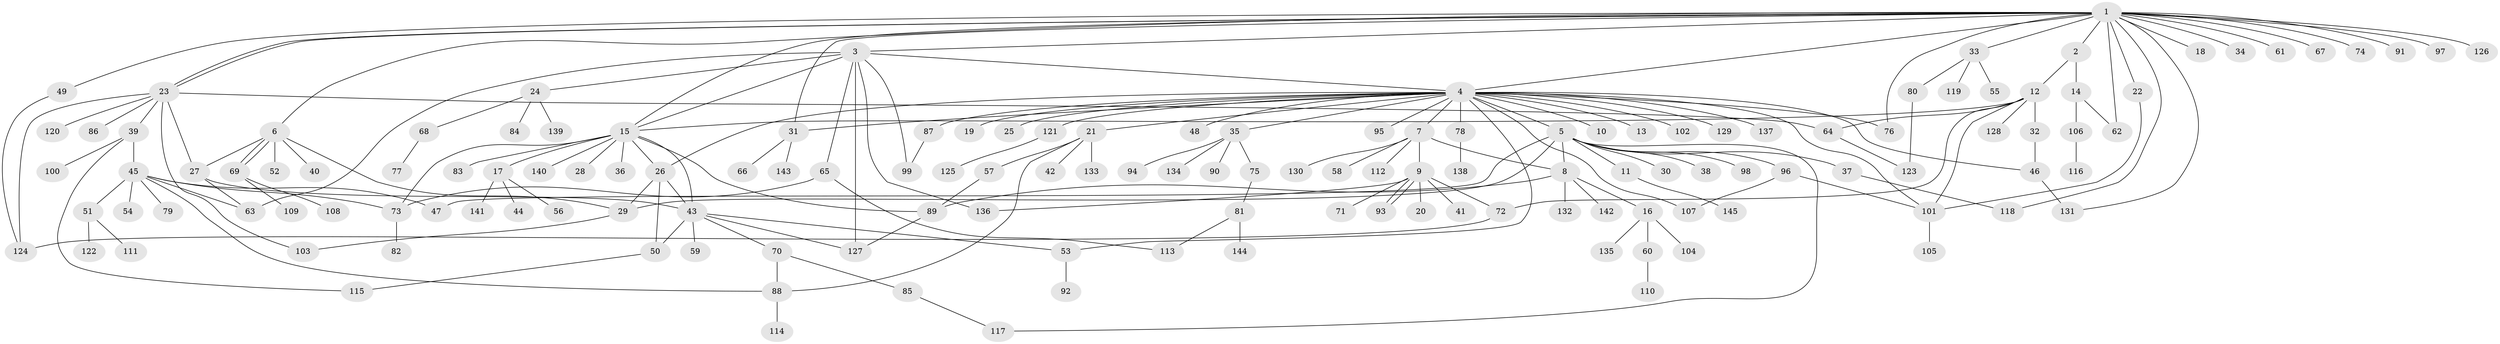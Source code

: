 // coarse degree distribution, {22: 0.008849557522123894, 4: 0.09734513274336283, 11: 0.008849557522123894, 24: 0.008849557522123894, 10: 0.017699115044247787, 6: 0.008849557522123894, 7: 0.017699115044247787, 1: 0.5221238938053098, 2: 0.1592920353982301, 8: 0.017699115044247787, 16: 0.008849557522123894, 3: 0.10619469026548672, 5: 0.017699115044247787}
// Generated by graph-tools (version 1.1) at 2025/23/03/03/25 07:23:53]
// undirected, 145 vertices, 191 edges
graph export_dot {
graph [start="1"]
  node [color=gray90,style=filled];
  1;
  2;
  3;
  4;
  5;
  6;
  7;
  8;
  9;
  10;
  11;
  12;
  13;
  14;
  15;
  16;
  17;
  18;
  19;
  20;
  21;
  22;
  23;
  24;
  25;
  26;
  27;
  28;
  29;
  30;
  31;
  32;
  33;
  34;
  35;
  36;
  37;
  38;
  39;
  40;
  41;
  42;
  43;
  44;
  45;
  46;
  47;
  48;
  49;
  50;
  51;
  52;
  53;
  54;
  55;
  56;
  57;
  58;
  59;
  60;
  61;
  62;
  63;
  64;
  65;
  66;
  67;
  68;
  69;
  70;
  71;
  72;
  73;
  74;
  75;
  76;
  77;
  78;
  79;
  80;
  81;
  82;
  83;
  84;
  85;
  86;
  87;
  88;
  89;
  90;
  91;
  92;
  93;
  94;
  95;
  96;
  97;
  98;
  99;
  100;
  101;
  102;
  103;
  104;
  105;
  106;
  107;
  108;
  109;
  110;
  111;
  112;
  113;
  114;
  115;
  116;
  117;
  118;
  119;
  120;
  121;
  122;
  123;
  124;
  125;
  126;
  127;
  128;
  129;
  130;
  131;
  132;
  133;
  134;
  135;
  136;
  137;
  138;
  139;
  140;
  141;
  142;
  143;
  144;
  145;
  1 -- 2;
  1 -- 3;
  1 -- 4;
  1 -- 6;
  1 -- 15;
  1 -- 18;
  1 -- 22;
  1 -- 23;
  1 -- 23;
  1 -- 31;
  1 -- 33;
  1 -- 34;
  1 -- 49;
  1 -- 61;
  1 -- 62;
  1 -- 67;
  1 -- 74;
  1 -- 76;
  1 -- 91;
  1 -- 97;
  1 -- 118;
  1 -- 126;
  1 -- 131;
  2 -- 12;
  2 -- 14;
  3 -- 4;
  3 -- 15;
  3 -- 24;
  3 -- 63;
  3 -- 65;
  3 -- 99;
  3 -- 127;
  3 -- 136;
  4 -- 5;
  4 -- 7;
  4 -- 10;
  4 -- 13;
  4 -- 19;
  4 -- 21;
  4 -- 25;
  4 -- 26;
  4 -- 31;
  4 -- 35;
  4 -- 46;
  4 -- 48;
  4 -- 53;
  4 -- 76;
  4 -- 78;
  4 -- 87;
  4 -- 95;
  4 -- 101;
  4 -- 102;
  4 -- 107;
  4 -- 121;
  4 -- 129;
  4 -- 137;
  5 -- 8;
  5 -- 11;
  5 -- 29;
  5 -- 30;
  5 -- 37;
  5 -- 38;
  5 -- 47;
  5 -- 96;
  5 -- 98;
  5 -- 117;
  6 -- 27;
  6 -- 29;
  6 -- 40;
  6 -- 52;
  6 -- 69;
  6 -- 69;
  7 -- 8;
  7 -- 9;
  7 -- 58;
  7 -- 112;
  7 -- 130;
  8 -- 16;
  8 -- 89;
  8 -- 132;
  8 -- 142;
  9 -- 20;
  9 -- 41;
  9 -- 71;
  9 -- 72;
  9 -- 93;
  9 -- 93;
  9 -- 136;
  11 -- 145;
  12 -- 15;
  12 -- 32;
  12 -- 64;
  12 -- 72;
  12 -- 101;
  12 -- 128;
  14 -- 62;
  14 -- 106;
  15 -- 17;
  15 -- 26;
  15 -- 28;
  15 -- 36;
  15 -- 43;
  15 -- 73;
  15 -- 83;
  15 -- 89;
  15 -- 140;
  16 -- 60;
  16 -- 104;
  16 -- 135;
  17 -- 44;
  17 -- 56;
  17 -- 141;
  21 -- 42;
  21 -- 57;
  21 -- 88;
  21 -- 133;
  22 -- 101;
  23 -- 27;
  23 -- 39;
  23 -- 64;
  23 -- 86;
  23 -- 103;
  23 -- 120;
  23 -- 124;
  24 -- 68;
  24 -- 84;
  24 -- 139;
  26 -- 29;
  26 -- 43;
  26 -- 50;
  27 -- 43;
  27 -- 63;
  29 -- 103;
  31 -- 66;
  31 -- 143;
  32 -- 46;
  33 -- 55;
  33 -- 80;
  33 -- 119;
  35 -- 75;
  35 -- 90;
  35 -- 94;
  35 -- 134;
  37 -- 118;
  39 -- 45;
  39 -- 100;
  39 -- 115;
  43 -- 50;
  43 -- 53;
  43 -- 59;
  43 -- 70;
  43 -- 127;
  45 -- 47;
  45 -- 51;
  45 -- 54;
  45 -- 63;
  45 -- 73;
  45 -- 79;
  45 -- 88;
  46 -- 131;
  49 -- 124;
  50 -- 115;
  51 -- 111;
  51 -- 122;
  53 -- 92;
  57 -- 89;
  60 -- 110;
  64 -- 123;
  65 -- 73;
  65 -- 113;
  68 -- 77;
  69 -- 108;
  69 -- 109;
  70 -- 85;
  70 -- 88;
  72 -- 124;
  73 -- 82;
  75 -- 81;
  78 -- 138;
  80 -- 123;
  81 -- 113;
  81 -- 144;
  85 -- 117;
  87 -- 99;
  88 -- 114;
  89 -- 127;
  96 -- 101;
  96 -- 107;
  101 -- 105;
  106 -- 116;
  121 -- 125;
}

